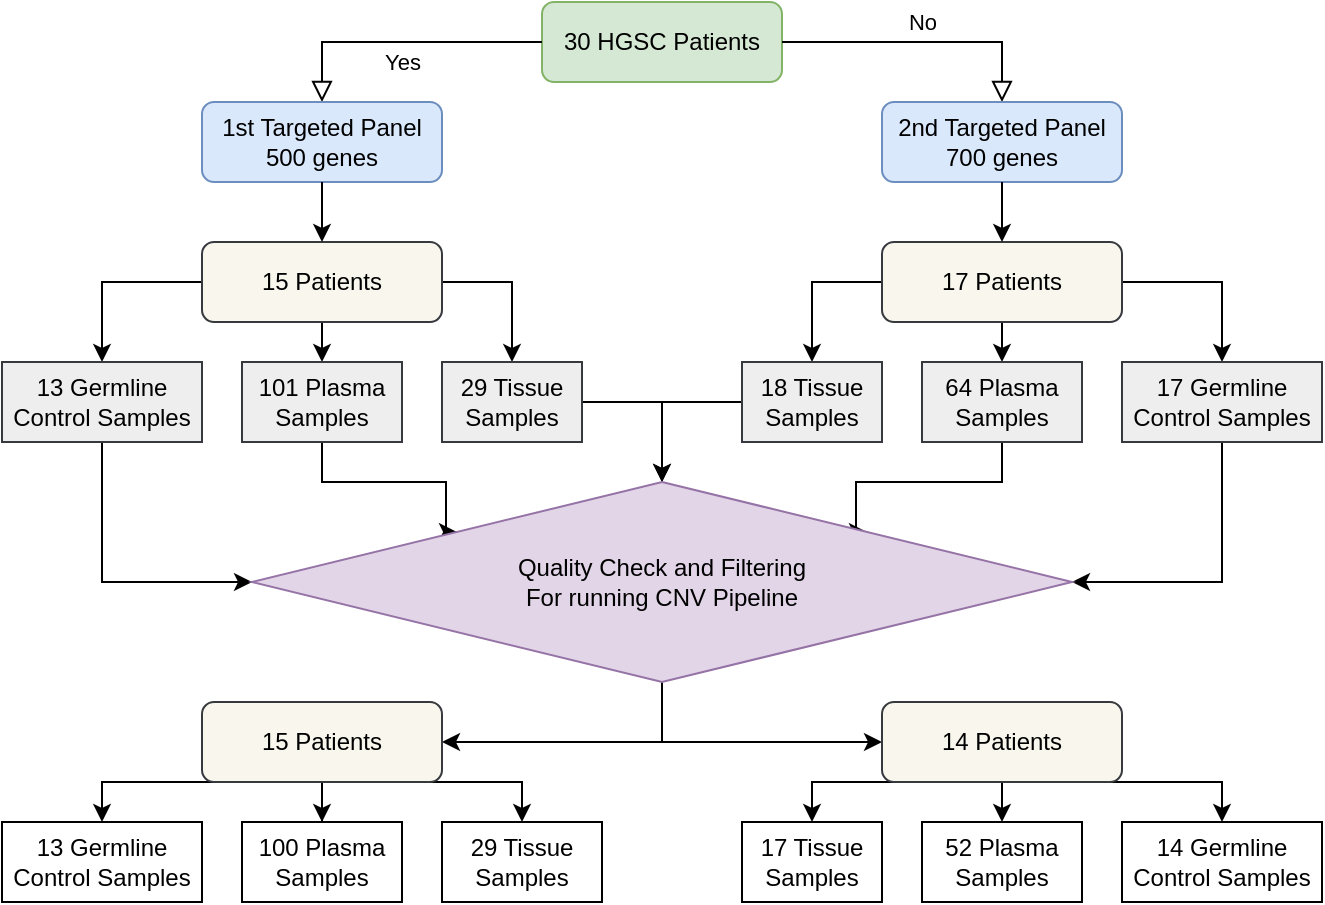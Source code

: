 <mxfile version="21.0.6" type="github">
  <diagram id="C5RBs43oDa-KdzZeNtuy" name="Page-1">
    <mxGraphModel dx="1271" dy="922" grid="1" gridSize="10" guides="1" tooltips="1" connect="1" arrows="1" fold="1" page="1" pageScale="1" pageWidth="827" pageHeight="1169" math="0" shadow="0">
      <root>
        <mxCell id="WIyWlLk6GJQsqaUBKTNV-0" />
        <mxCell id="WIyWlLk6GJQsqaUBKTNV-1" parent="WIyWlLk6GJQsqaUBKTNV-0" />
        <mxCell id="WIyWlLk6GJQsqaUBKTNV-3" value="30 HGSC Patients" style="rounded=1;whiteSpace=wrap;html=1;fontSize=12;glass=0;strokeWidth=1;shadow=0;fillColor=#d5e8d4;strokeColor=#82b366;" parent="WIyWlLk6GJQsqaUBKTNV-1" vertex="1">
          <mxGeometry x="360" y="40" width="120" height="40" as="geometry" />
        </mxCell>
        <mxCell id="WIyWlLk6GJQsqaUBKTNV-5" value="No" style="edgeStyle=orthogonalEdgeStyle;rounded=0;html=1;jettySize=auto;orthogonalLoop=1;fontSize=11;endArrow=block;endFill=0;endSize=8;strokeWidth=1;shadow=0;labelBackgroundColor=none;exitX=1;exitY=0.5;exitDx=0;exitDy=0;" parent="WIyWlLk6GJQsqaUBKTNV-1" source="WIyWlLk6GJQsqaUBKTNV-3" target="WIyWlLk6GJQsqaUBKTNV-7" edge="1">
          <mxGeometry y="10" relative="1" as="geometry">
            <mxPoint as="offset" />
          </mxGeometry>
        </mxCell>
        <mxCell id="WIyWlLk6GJQsqaUBKTNV-7" value="2nd Targeted Panel&lt;br&gt;700 genes" style="rounded=1;whiteSpace=wrap;html=1;fontSize=12;glass=0;strokeWidth=1;shadow=0;fillColor=#dae8fc;strokeColor=#6c8ebf;" parent="WIyWlLk6GJQsqaUBKTNV-1" vertex="1">
          <mxGeometry x="530" y="90" width="120" height="40" as="geometry" />
        </mxCell>
        <mxCell id="WIyWlLk6GJQsqaUBKTNV-9" value="Yes" style="edgeStyle=orthogonalEdgeStyle;rounded=0;html=1;jettySize=auto;orthogonalLoop=1;fontSize=11;endArrow=block;endFill=0;endSize=8;strokeWidth=1;shadow=0;labelBackgroundColor=none;exitX=0;exitY=0.5;exitDx=0;exitDy=0;" parent="WIyWlLk6GJQsqaUBKTNV-1" source="WIyWlLk6GJQsqaUBKTNV-3" target="WIyWlLk6GJQsqaUBKTNV-12" edge="1">
          <mxGeometry y="10" relative="1" as="geometry">
            <mxPoint as="offset" />
          </mxGeometry>
        </mxCell>
        <mxCell id="WIyWlLk6GJQsqaUBKTNV-12" value="1st Targeted Panel&lt;br&gt;500 genes" style="rounded=1;whiteSpace=wrap;html=1;fontSize=12;glass=0;strokeWidth=1;shadow=0;fillColor=#dae8fc;strokeColor=#6c8ebf;" parent="WIyWlLk6GJQsqaUBKTNV-1" vertex="1">
          <mxGeometry x="190" y="90" width="120" height="40" as="geometry" />
        </mxCell>
        <mxCell id="cNhFGgeOxqNr8QbMEhMT-14" style="edgeStyle=orthogonalEdgeStyle;rounded=0;orthogonalLoop=1;jettySize=auto;html=1;exitX=0.5;exitY=1;exitDx=0;exitDy=0;entryX=0.5;entryY=0;entryDx=0;entryDy=0;" parent="WIyWlLk6GJQsqaUBKTNV-1" source="cNhFGgeOxqNr8QbMEhMT-0" target="cNhFGgeOxqNr8QbMEhMT-5" edge="1">
          <mxGeometry relative="1" as="geometry" />
        </mxCell>
        <mxCell id="cNhFGgeOxqNr8QbMEhMT-15" style="edgeStyle=orthogonalEdgeStyle;rounded=0;orthogonalLoop=1;jettySize=auto;html=1;exitX=0;exitY=0.5;exitDx=0;exitDy=0;entryX=0.5;entryY=0;entryDx=0;entryDy=0;" parent="WIyWlLk6GJQsqaUBKTNV-1" source="cNhFGgeOxqNr8QbMEhMT-0" target="cNhFGgeOxqNr8QbMEhMT-4" edge="1">
          <mxGeometry relative="1" as="geometry" />
        </mxCell>
        <mxCell id="cNhFGgeOxqNr8QbMEhMT-16" style="edgeStyle=orthogonalEdgeStyle;rounded=0;orthogonalLoop=1;jettySize=auto;html=1;exitX=1;exitY=0.5;exitDx=0;exitDy=0;entryX=0.5;entryY=0;entryDx=0;entryDy=0;" parent="WIyWlLk6GJQsqaUBKTNV-1" source="cNhFGgeOxqNr8QbMEhMT-0" target="cNhFGgeOxqNr8QbMEhMT-6" edge="1">
          <mxGeometry relative="1" as="geometry" />
        </mxCell>
        <mxCell id="cNhFGgeOxqNr8QbMEhMT-0" value="15 Patients" style="rounded=1;whiteSpace=wrap;html=1;fontSize=12;glass=0;strokeWidth=1;shadow=0;fillColor=#f9f7ed;strokeColor=#36393d;" parent="WIyWlLk6GJQsqaUBKTNV-1" vertex="1">
          <mxGeometry x="190" y="160" width="120" height="40" as="geometry" />
        </mxCell>
        <mxCell id="cNhFGgeOxqNr8QbMEhMT-11" style="edgeStyle=orthogonalEdgeStyle;rounded=0;orthogonalLoop=1;jettySize=auto;html=1;exitX=0.5;exitY=1;exitDx=0;exitDy=0;entryX=0.5;entryY=0;entryDx=0;entryDy=0;" parent="WIyWlLk6GJQsqaUBKTNV-1" source="cNhFGgeOxqNr8QbMEhMT-1" target="cNhFGgeOxqNr8QbMEhMT-8" edge="1">
          <mxGeometry relative="1" as="geometry" />
        </mxCell>
        <mxCell id="cNhFGgeOxqNr8QbMEhMT-12" style="edgeStyle=orthogonalEdgeStyle;rounded=0;orthogonalLoop=1;jettySize=auto;html=1;exitX=0;exitY=0.5;exitDx=0;exitDy=0;entryX=0.5;entryY=0;entryDx=0;entryDy=0;" parent="WIyWlLk6GJQsqaUBKTNV-1" source="cNhFGgeOxqNr8QbMEhMT-1" target="cNhFGgeOxqNr8QbMEhMT-9" edge="1">
          <mxGeometry relative="1" as="geometry" />
        </mxCell>
        <mxCell id="cNhFGgeOxqNr8QbMEhMT-13" style="edgeStyle=orthogonalEdgeStyle;rounded=0;orthogonalLoop=1;jettySize=auto;html=1;exitX=1;exitY=0.5;exitDx=0;exitDy=0;" parent="WIyWlLk6GJQsqaUBKTNV-1" source="cNhFGgeOxqNr8QbMEhMT-1" target="cNhFGgeOxqNr8QbMEhMT-7" edge="1">
          <mxGeometry relative="1" as="geometry" />
        </mxCell>
        <mxCell id="cNhFGgeOxqNr8QbMEhMT-1" value="17 Patients" style="rounded=1;whiteSpace=wrap;html=1;fontSize=12;glass=0;strokeWidth=1;shadow=0;fillColor=#f9f7ed;strokeColor=#36393d;" parent="WIyWlLk6GJQsqaUBKTNV-1" vertex="1">
          <mxGeometry x="530" y="160" width="120" height="40" as="geometry" />
        </mxCell>
        <mxCell id="cNhFGgeOxqNr8QbMEhMT-2" value="" style="endArrow=classic;html=1;rounded=0;exitX=0.5;exitY=1;exitDx=0;exitDy=0;entryX=0.5;entryY=0;entryDx=0;entryDy=0;" parent="WIyWlLk6GJQsqaUBKTNV-1" source="WIyWlLk6GJQsqaUBKTNV-12" target="cNhFGgeOxqNr8QbMEhMT-0" edge="1">
          <mxGeometry width="50" height="50" relative="1" as="geometry">
            <mxPoint x="390" y="490" as="sourcePoint" />
            <mxPoint x="310" y="250" as="targetPoint" />
          </mxGeometry>
        </mxCell>
        <mxCell id="cNhFGgeOxqNr8QbMEhMT-3" value="" style="endArrow=classic;html=1;rounded=0;exitX=0.5;exitY=1;exitDx=0;exitDy=0;entryX=0.5;entryY=0;entryDx=0;entryDy=0;" parent="WIyWlLk6GJQsqaUBKTNV-1" source="WIyWlLk6GJQsqaUBKTNV-7" target="cNhFGgeOxqNr8QbMEhMT-1" edge="1">
          <mxGeometry width="50" height="50" relative="1" as="geometry">
            <mxPoint x="310" y="140" as="sourcePoint" />
            <mxPoint x="310" y="170" as="targetPoint" />
          </mxGeometry>
        </mxCell>
        <mxCell id="cNhFGgeOxqNr8QbMEhMT-20" style="edgeStyle=orthogonalEdgeStyle;rounded=0;orthogonalLoop=1;jettySize=auto;html=1;exitX=0.5;exitY=1;exitDx=0;exitDy=0;entryX=0;entryY=0.5;entryDx=0;entryDy=0;" parent="WIyWlLk6GJQsqaUBKTNV-1" source="cNhFGgeOxqNr8QbMEhMT-4" target="cNhFGgeOxqNr8QbMEhMT-18" edge="1">
          <mxGeometry relative="1" as="geometry" />
        </mxCell>
        <mxCell id="cNhFGgeOxqNr8QbMEhMT-4" value="13 Germline Control Samples" style="rounded=0;whiteSpace=wrap;html=1;fillColor=#eeeeee;strokeColor=#36393d;" parent="WIyWlLk6GJQsqaUBKTNV-1" vertex="1">
          <mxGeometry x="90" y="220" width="100" height="40" as="geometry" />
        </mxCell>
        <mxCell id="cNhFGgeOxqNr8QbMEhMT-21" style="edgeStyle=orthogonalEdgeStyle;rounded=0;orthogonalLoop=1;jettySize=auto;html=1;exitX=0.5;exitY=1;exitDx=0;exitDy=0;entryX=0;entryY=0;entryDx=0;entryDy=0;" parent="WIyWlLk6GJQsqaUBKTNV-1" source="cNhFGgeOxqNr8QbMEhMT-5" target="cNhFGgeOxqNr8QbMEhMT-18" edge="1">
          <mxGeometry relative="1" as="geometry">
            <mxPoint x="210" y="330" as="targetPoint" />
            <Array as="points">
              <mxPoint x="250" y="280" />
              <mxPoint x="312" y="280" />
            </Array>
          </mxGeometry>
        </mxCell>
        <mxCell id="cNhFGgeOxqNr8QbMEhMT-5" value="101 Plasma Samples" style="rounded=0;whiteSpace=wrap;html=1;fillColor=#eeeeee;strokeColor=#36393d;" parent="WIyWlLk6GJQsqaUBKTNV-1" vertex="1">
          <mxGeometry x="210" y="220" width="80" height="40" as="geometry" />
        </mxCell>
        <mxCell id="cNhFGgeOxqNr8QbMEhMT-24" style="edgeStyle=orthogonalEdgeStyle;rounded=0;orthogonalLoop=1;jettySize=auto;html=1;exitX=1;exitY=0.5;exitDx=0;exitDy=0;entryX=0.5;entryY=0;entryDx=0;entryDy=0;" parent="WIyWlLk6GJQsqaUBKTNV-1" source="cNhFGgeOxqNr8QbMEhMT-6" target="cNhFGgeOxqNr8QbMEhMT-18" edge="1">
          <mxGeometry relative="1" as="geometry" />
        </mxCell>
        <mxCell id="cNhFGgeOxqNr8QbMEhMT-6" value="29 Tissue Samples" style="rounded=0;whiteSpace=wrap;html=1;fillColor=#eeeeee;strokeColor=#36393d;" parent="WIyWlLk6GJQsqaUBKTNV-1" vertex="1">
          <mxGeometry x="310" y="220" width="70" height="40" as="geometry" />
        </mxCell>
        <mxCell id="cNhFGgeOxqNr8QbMEhMT-27" style="edgeStyle=orthogonalEdgeStyle;rounded=0;orthogonalLoop=1;jettySize=auto;html=1;exitX=0.5;exitY=1;exitDx=0;exitDy=0;entryX=1;entryY=0.5;entryDx=0;entryDy=0;" parent="WIyWlLk6GJQsqaUBKTNV-1" source="cNhFGgeOxqNr8QbMEhMT-7" target="cNhFGgeOxqNr8QbMEhMT-18" edge="1">
          <mxGeometry relative="1" as="geometry" />
        </mxCell>
        <mxCell id="cNhFGgeOxqNr8QbMEhMT-7" value="17 Germline Control Samples" style="rounded=0;whiteSpace=wrap;html=1;fillColor=#eeeeee;strokeColor=#36393d;" parent="WIyWlLk6GJQsqaUBKTNV-1" vertex="1">
          <mxGeometry x="650" y="220" width="100" height="40" as="geometry" />
        </mxCell>
        <mxCell id="cNhFGgeOxqNr8QbMEhMT-26" style="edgeStyle=orthogonalEdgeStyle;rounded=0;orthogonalLoop=1;jettySize=auto;html=1;exitX=0.5;exitY=1;exitDx=0;exitDy=0;entryX=1;entryY=0;entryDx=0;entryDy=0;" parent="WIyWlLk6GJQsqaUBKTNV-1" source="cNhFGgeOxqNr8QbMEhMT-8" target="cNhFGgeOxqNr8QbMEhMT-18" edge="1">
          <mxGeometry relative="1" as="geometry">
            <Array as="points">
              <mxPoint x="590" y="280" />
              <mxPoint x="517" y="280" />
            </Array>
          </mxGeometry>
        </mxCell>
        <mxCell id="cNhFGgeOxqNr8QbMEhMT-8" value="64 Plasma Samples" style="rounded=0;whiteSpace=wrap;html=1;fillColor=#eeeeee;strokeColor=#36393d;" parent="WIyWlLk6GJQsqaUBKTNV-1" vertex="1">
          <mxGeometry x="550" y="220" width="80" height="40" as="geometry" />
        </mxCell>
        <mxCell id="cNhFGgeOxqNr8QbMEhMT-25" style="edgeStyle=orthogonalEdgeStyle;rounded=0;orthogonalLoop=1;jettySize=auto;html=1;exitX=0;exitY=0.5;exitDx=0;exitDy=0;entryX=0.5;entryY=0;entryDx=0;entryDy=0;" parent="WIyWlLk6GJQsqaUBKTNV-1" source="cNhFGgeOxqNr8QbMEhMT-9" target="cNhFGgeOxqNr8QbMEhMT-18" edge="1">
          <mxGeometry relative="1" as="geometry">
            <mxPoint x="420" y="280" as="targetPoint" />
          </mxGeometry>
        </mxCell>
        <mxCell id="cNhFGgeOxqNr8QbMEhMT-9" value="18 Tissue Samples" style="rounded=0;whiteSpace=wrap;html=1;fillColor=#eeeeee;strokeColor=#36393d;" parent="WIyWlLk6GJQsqaUBKTNV-1" vertex="1">
          <mxGeometry x="460" y="220" width="70" height="40" as="geometry" />
        </mxCell>
        <mxCell id="cNhFGgeOxqNr8QbMEhMT-36" style="edgeStyle=orthogonalEdgeStyle;rounded=0;orthogonalLoop=1;jettySize=auto;html=1;exitX=0.5;exitY=1;exitDx=0;exitDy=0;entryX=1;entryY=0.5;entryDx=0;entryDy=0;" parent="WIyWlLk6GJQsqaUBKTNV-1" source="cNhFGgeOxqNr8QbMEhMT-18" target="cNhFGgeOxqNr8QbMEhMT-28" edge="1">
          <mxGeometry relative="1" as="geometry" />
        </mxCell>
        <mxCell id="cNhFGgeOxqNr8QbMEhMT-37" style="edgeStyle=orthogonalEdgeStyle;rounded=0;orthogonalLoop=1;jettySize=auto;html=1;exitX=0.5;exitY=1;exitDx=0;exitDy=0;entryX=0;entryY=0.5;entryDx=0;entryDy=0;" parent="WIyWlLk6GJQsqaUBKTNV-1" source="cNhFGgeOxqNr8QbMEhMT-18" target="cNhFGgeOxqNr8QbMEhMT-29" edge="1">
          <mxGeometry relative="1" as="geometry" />
        </mxCell>
        <mxCell id="cNhFGgeOxqNr8QbMEhMT-18" value="Quality Check and Filtering &lt;br&gt;For running CNV Pipeline" style="rhombus;whiteSpace=wrap;html=1;fillColor=#e1d5e7;strokeColor=#9673a6;" parent="WIyWlLk6GJQsqaUBKTNV-1" vertex="1">
          <mxGeometry x="215" y="280" width="410" height="100" as="geometry" />
        </mxCell>
        <mxCell id="cNhFGgeOxqNr8QbMEhMT-38" style="edgeStyle=orthogonalEdgeStyle;rounded=0;orthogonalLoop=1;jettySize=auto;html=1;exitX=0.5;exitY=1;exitDx=0;exitDy=0;" parent="WIyWlLk6GJQsqaUBKTNV-1" source="cNhFGgeOxqNr8QbMEhMT-28" target="cNhFGgeOxqNr8QbMEhMT-31" edge="1">
          <mxGeometry relative="1" as="geometry" />
        </mxCell>
        <mxCell id="cNhFGgeOxqNr8QbMEhMT-39" style="edgeStyle=orthogonalEdgeStyle;rounded=0;orthogonalLoop=1;jettySize=auto;html=1;exitX=0.5;exitY=1;exitDx=0;exitDy=0;entryX=0.5;entryY=0;entryDx=0;entryDy=0;" parent="WIyWlLk6GJQsqaUBKTNV-1" source="cNhFGgeOxqNr8QbMEhMT-28" target="cNhFGgeOxqNr8QbMEhMT-30" edge="1">
          <mxGeometry relative="1" as="geometry">
            <Array as="points">
              <mxPoint x="140" y="430" />
            </Array>
          </mxGeometry>
        </mxCell>
        <mxCell id="cNhFGgeOxqNr8QbMEhMT-41" style="edgeStyle=orthogonalEdgeStyle;rounded=0;orthogonalLoop=1;jettySize=auto;html=1;exitX=0.5;exitY=1;exitDx=0;exitDy=0;entryX=0.5;entryY=0;entryDx=0;entryDy=0;" parent="WIyWlLk6GJQsqaUBKTNV-1" source="cNhFGgeOxqNr8QbMEhMT-28" target="cNhFGgeOxqNr8QbMEhMT-32" edge="1">
          <mxGeometry relative="1" as="geometry">
            <Array as="points">
              <mxPoint x="350" y="430" />
            </Array>
          </mxGeometry>
        </mxCell>
        <mxCell id="cNhFGgeOxqNr8QbMEhMT-28" value="15 Patients" style="rounded=1;whiteSpace=wrap;html=1;fontSize=12;glass=0;strokeWidth=1;shadow=0;fillColor=#f9f7ed;strokeColor=#36393d;" parent="WIyWlLk6GJQsqaUBKTNV-1" vertex="1">
          <mxGeometry x="190" y="390" width="120" height="40" as="geometry" />
        </mxCell>
        <mxCell id="cNhFGgeOxqNr8QbMEhMT-42" style="edgeStyle=orthogonalEdgeStyle;rounded=0;orthogonalLoop=1;jettySize=auto;html=1;exitX=0.5;exitY=1;exitDx=0;exitDy=0;entryX=0.5;entryY=0;entryDx=0;entryDy=0;" parent="WIyWlLk6GJQsqaUBKTNV-1" source="cNhFGgeOxqNr8QbMEhMT-29" target="cNhFGgeOxqNr8QbMEhMT-35" edge="1">
          <mxGeometry relative="1" as="geometry">
            <Array as="points">
              <mxPoint x="495" y="430" />
            </Array>
          </mxGeometry>
        </mxCell>
        <mxCell id="cNhFGgeOxqNr8QbMEhMT-43" style="edgeStyle=orthogonalEdgeStyle;rounded=0;orthogonalLoop=1;jettySize=auto;html=1;exitX=0.5;exitY=1;exitDx=0;exitDy=0;entryX=0.5;entryY=0;entryDx=0;entryDy=0;" parent="WIyWlLk6GJQsqaUBKTNV-1" source="cNhFGgeOxqNr8QbMEhMT-29" target="cNhFGgeOxqNr8QbMEhMT-34" edge="1">
          <mxGeometry relative="1" as="geometry" />
        </mxCell>
        <mxCell id="cNhFGgeOxqNr8QbMEhMT-44" style="edgeStyle=orthogonalEdgeStyle;rounded=0;orthogonalLoop=1;jettySize=auto;html=1;exitX=0.5;exitY=1;exitDx=0;exitDy=0;entryX=0.5;entryY=0;entryDx=0;entryDy=0;" parent="WIyWlLk6GJQsqaUBKTNV-1" source="cNhFGgeOxqNr8QbMEhMT-29" target="cNhFGgeOxqNr8QbMEhMT-33" edge="1">
          <mxGeometry relative="1" as="geometry">
            <Array as="points">
              <mxPoint x="700" y="430" />
            </Array>
          </mxGeometry>
        </mxCell>
        <mxCell id="cNhFGgeOxqNr8QbMEhMT-29" value="14 Patients" style="rounded=1;whiteSpace=wrap;html=1;fontSize=12;glass=0;strokeWidth=1;shadow=0;fillColor=#f9f7ed;strokeColor=#36393d;" parent="WIyWlLk6GJQsqaUBKTNV-1" vertex="1">
          <mxGeometry x="530" y="390" width="120" height="40" as="geometry" />
        </mxCell>
        <mxCell id="cNhFGgeOxqNr8QbMEhMT-30" value="13 Germline Control Samples" style="rounded=0;whiteSpace=wrap;html=1;" parent="WIyWlLk6GJQsqaUBKTNV-1" vertex="1">
          <mxGeometry x="90" y="450" width="100" height="40" as="geometry" />
        </mxCell>
        <mxCell id="cNhFGgeOxqNr8QbMEhMT-31" value="100 Plasma Samples" style="rounded=0;whiteSpace=wrap;html=1;" parent="WIyWlLk6GJQsqaUBKTNV-1" vertex="1">
          <mxGeometry x="210" y="450" width="80" height="40" as="geometry" />
        </mxCell>
        <mxCell id="cNhFGgeOxqNr8QbMEhMT-32" value="29 Tissue Samples" style="rounded=0;whiteSpace=wrap;html=1;" parent="WIyWlLk6GJQsqaUBKTNV-1" vertex="1">
          <mxGeometry x="310" y="450" width="80" height="40" as="geometry" />
        </mxCell>
        <mxCell id="cNhFGgeOxqNr8QbMEhMT-33" value="14 Germline Control Samples" style="rounded=0;whiteSpace=wrap;html=1;" parent="WIyWlLk6GJQsqaUBKTNV-1" vertex="1">
          <mxGeometry x="650" y="450" width="100" height="40" as="geometry" />
        </mxCell>
        <mxCell id="cNhFGgeOxqNr8QbMEhMT-34" value="52 Plasma Samples" style="rounded=0;whiteSpace=wrap;html=1;" parent="WIyWlLk6GJQsqaUBKTNV-1" vertex="1">
          <mxGeometry x="550" y="450" width="80" height="40" as="geometry" />
        </mxCell>
        <mxCell id="cNhFGgeOxqNr8QbMEhMT-35" value="17 Tissue Samples" style="rounded=0;whiteSpace=wrap;html=1;" parent="WIyWlLk6GJQsqaUBKTNV-1" vertex="1">
          <mxGeometry x="460" y="450" width="70" height="40" as="geometry" />
        </mxCell>
      </root>
    </mxGraphModel>
  </diagram>
</mxfile>
